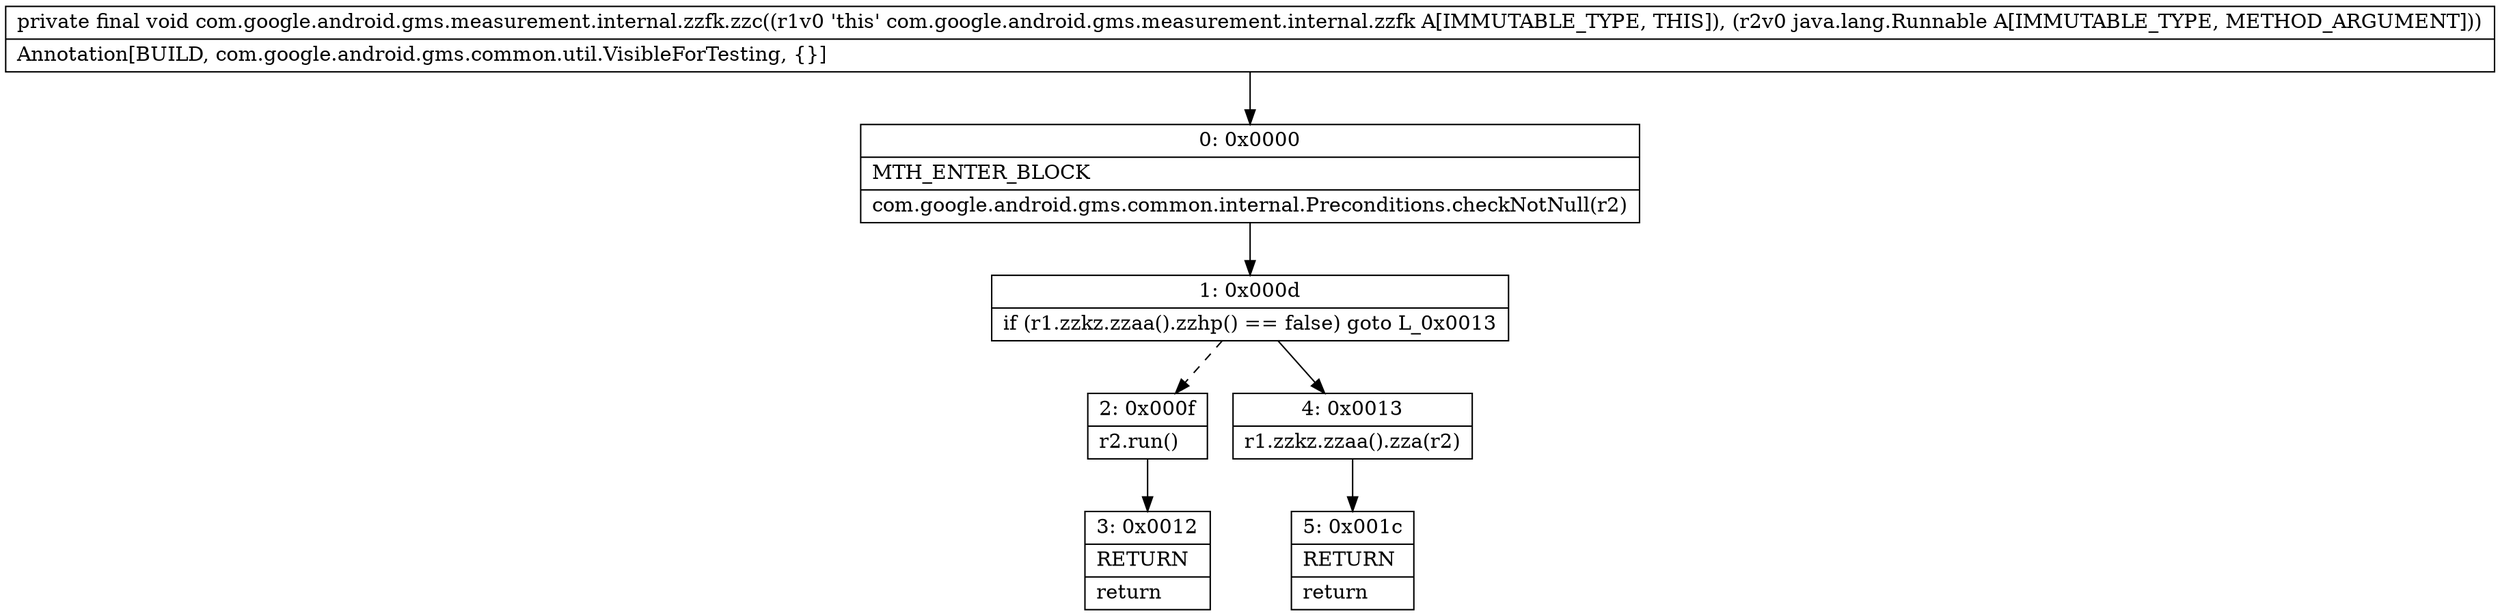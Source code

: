 digraph "CFG forcom.google.android.gms.measurement.internal.zzfk.zzc(Ljava\/lang\/Runnable;)V" {
Node_0 [shape=record,label="{0\:\ 0x0000|MTH_ENTER_BLOCK\l|com.google.android.gms.common.internal.Preconditions.checkNotNull(r2)\l}"];
Node_1 [shape=record,label="{1\:\ 0x000d|if (r1.zzkz.zzaa().zzhp() == false) goto L_0x0013\l}"];
Node_2 [shape=record,label="{2\:\ 0x000f|r2.run()\l}"];
Node_3 [shape=record,label="{3\:\ 0x0012|RETURN\l|return\l}"];
Node_4 [shape=record,label="{4\:\ 0x0013|r1.zzkz.zzaa().zza(r2)\l}"];
Node_5 [shape=record,label="{5\:\ 0x001c|RETURN\l|return\l}"];
MethodNode[shape=record,label="{private final void com.google.android.gms.measurement.internal.zzfk.zzc((r1v0 'this' com.google.android.gms.measurement.internal.zzfk A[IMMUTABLE_TYPE, THIS]), (r2v0 java.lang.Runnable A[IMMUTABLE_TYPE, METHOD_ARGUMENT]))  | Annotation[BUILD, com.google.android.gms.common.util.VisibleForTesting, \{\}]\l}"];
MethodNode -> Node_0;
Node_0 -> Node_1;
Node_1 -> Node_2[style=dashed];
Node_1 -> Node_4;
Node_2 -> Node_3;
Node_4 -> Node_5;
}

